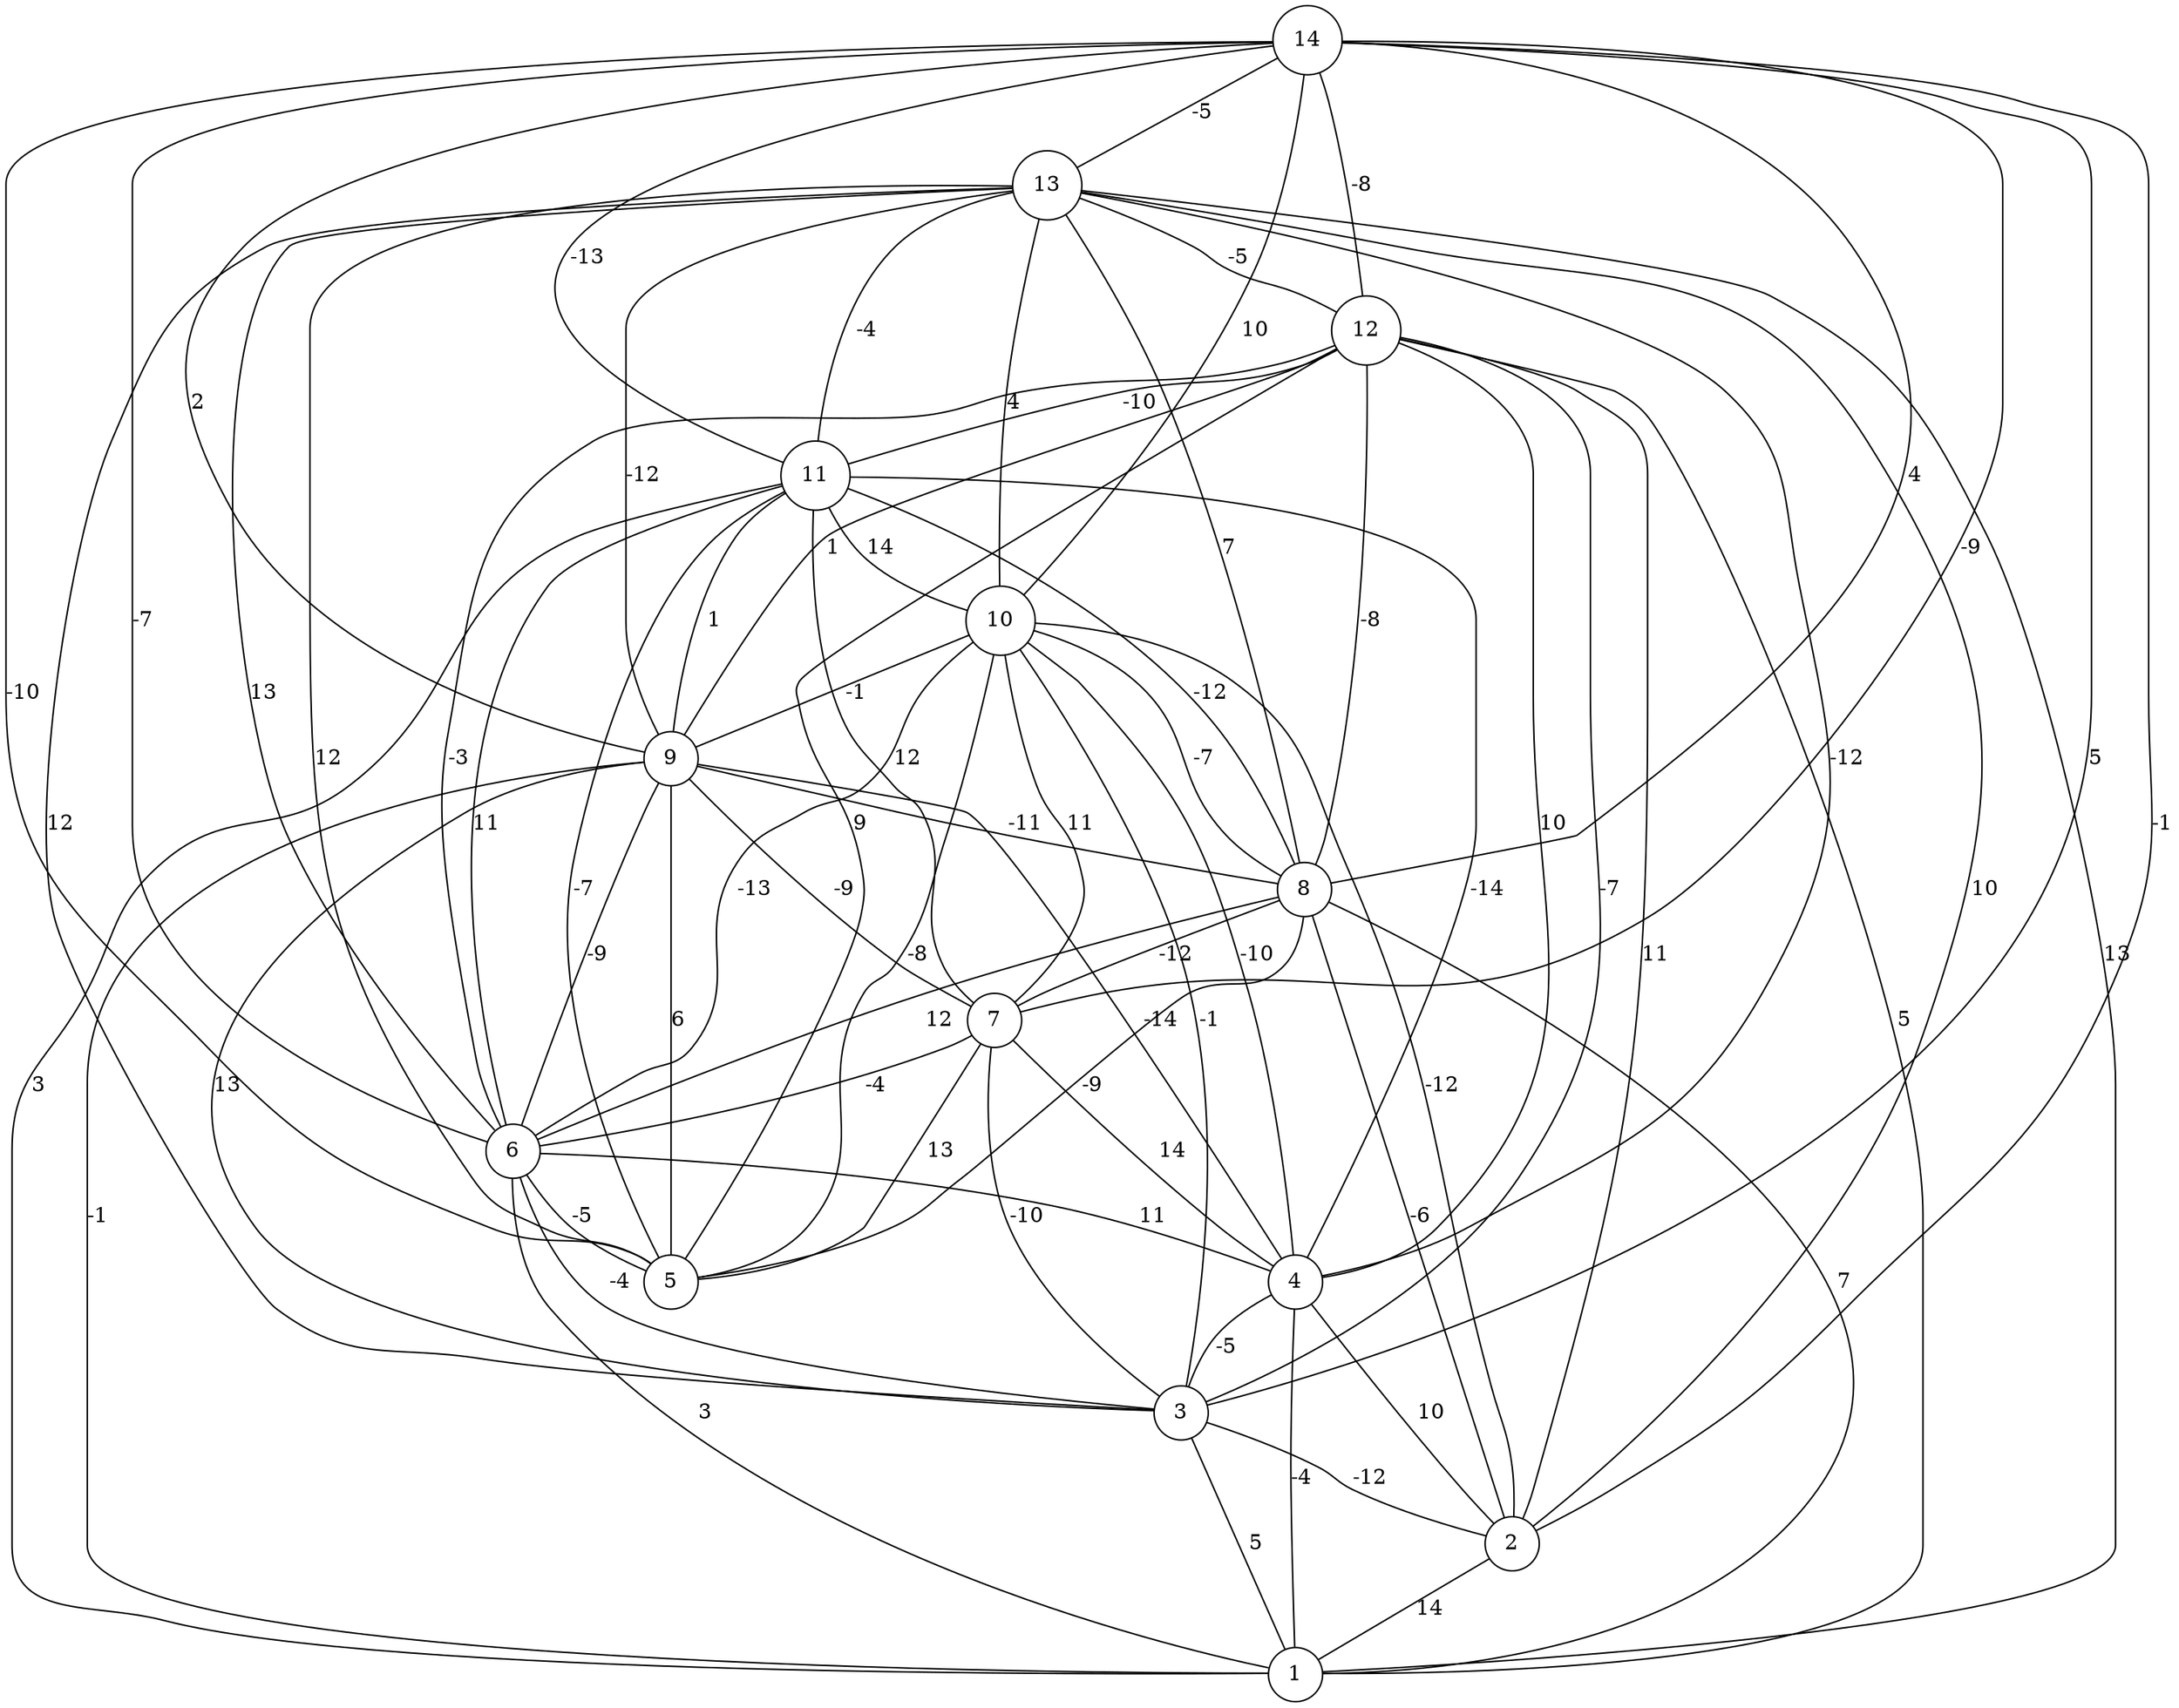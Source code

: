 graph { 
	 fontname="Helvetica,Arial,sans-serif" 
	 node [shape = circle]; 
	 14 -- 2 [label = "-1"];
	 14 -- 3 [label = "5"];
	 14 -- 5 [label = "-10"];
	 14 -- 6 [label = "-7"];
	 14 -- 7 [label = "-9"];
	 14 -- 8 [label = "4"];
	 14 -- 9 [label = "2"];
	 14 -- 10 [label = "10"];
	 14 -- 11 [label = "-13"];
	 14 -- 12 [label = "-8"];
	 14 -- 13 [label = "-5"];
	 13 -- 1 [label = "13"];
	 13 -- 2 [label = "10"];
	 13 -- 3 [label = "12"];
	 13 -- 4 [label = "-12"];
	 13 -- 5 [label = "12"];
	 13 -- 6 [label = "13"];
	 13 -- 8 [label = "7"];
	 13 -- 9 [label = "-12"];
	 13 -- 10 [label = "4"];
	 13 -- 11 [label = "-4"];
	 13 -- 12 [label = "-5"];
	 12 -- 1 [label = "5"];
	 12 -- 2 [label = "11"];
	 12 -- 3 [label = "-7"];
	 12 -- 4 [label = "10"];
	 12 -- 5 [label = "9"];
	 12 -- 6 [label = "-3"];
	 12 -- 8 [label = "-8"];
	 12 -- 9 [label = "1"];
	 12 -- 11 [label = "-10"];
	 11 -- 1 [label = "3"];
	 11 -- 4 [label = "-14"];
	 11 -- 5 [label = "-7"];
	 11 -- 6 [label = "11"];
	 11 -- 7 [label = "12"];
	 11 -- 8 [label = "-12"];
	 11 -- 9 [label = "1"];
	 11 -- 10 [label = "14"];
	 10 -- 2 [label = "-12"];
	 10 -- 3 [label = "-1"];
	 10 -- 4 [label = "-10"];
	 10 -- 5 [label = "-8"];
	 10 -- 6 [label = "-13"];
	 10 -- 7 [label = "11"];
	 10 -- 8 [label = "-7"];
	 10 -- 9 [label = "-1"];
	 9 -- 1 [label = "-1"];
	 9 -- 3 [label = "13"];
	 9 -- 4 [label = "-14"];
	 9 -- 5 [label = "6"];
	 9 -- 6 [label = "-9"];
	 9 -- 7 [label = "-9"];
	 9 -- 8 [label = "-11"];
	 8 -- 1 [label = "7"];
	 8 -- 2 [label = "-6"];
	 8 -- 5 [label = "-9"];
	 8 -- 6 [label = "12"];
	 8 -- 7 [label = "-12"];
	 7 -- 3 [label = "-10"];
	 7 -- 4 [label = "14"];
	 7 -- 5 [label = "13"];
	 7 -- 6 [label = "-4"];
	 6 -- 1 [label = "3"];
	 6 -- 3 [label = "-4"];
	 6 -- 4 [label = "11"];
	 6 -- 5 [label = "-5"];
	 4 -- 1 [label = "-4"];
	 4 -- 2 [label = "10"];
	 4 -- 3 [label = "-5"];
	 3 -- 1 [label = "5"];
	 3 -- 2 [label = "-12"];
	 2 -- 1 [label = "14"];
	 1;
	 2;
	 3;
	 4;
	 5;
	 6;
	 7;
	 8;
	 9;
	 10;
	 11;
	 12;
	 13;
	 14;
}
